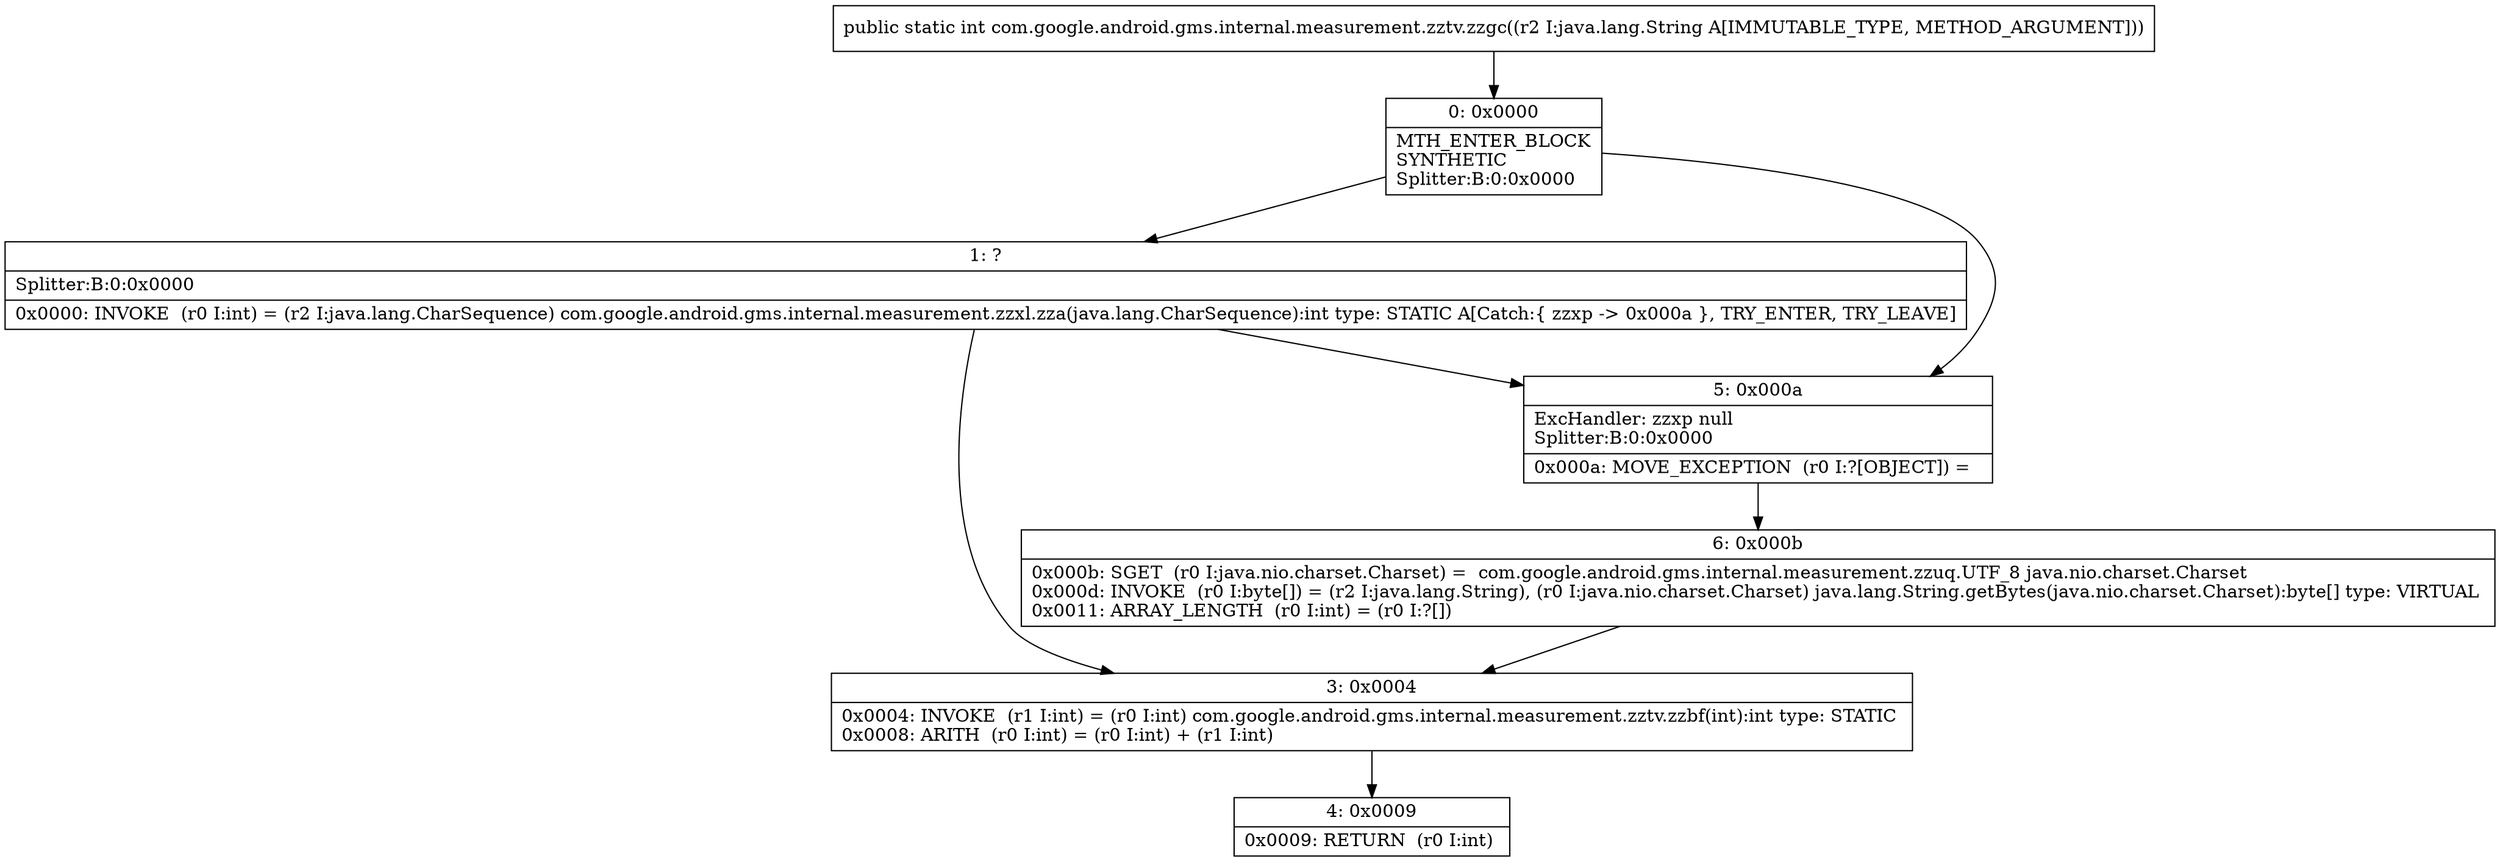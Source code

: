 digraph "CFG forcom.google.android.gms.internal.measurement.zztv.zzgc(Ljava\/lang\/String;)I" {
Node_0 [shape=record,label="{0\:\ 0x0000|MTH_ENTER_BLOCK\lSYNTHETIC\lSplitter:B:0:0x0000\l}"];
Node_1 [shape=record,label="{1\:\ ?|Splitter:B:0:0x0000\l|0x0000: INVOKE  (r0 I:int) = (r2 I:java.lang.CharSequence) com.google.android.gms.internal.measurement.zzxl.zza(java.lang.CharSequence):int type: STATIC A[Catch:\{ zzxp \-\> 0x000a \}, TRY_ENTER, TRY_LEAVE]\l}"];
Node_3 [shape=record,label="{3\:\ 0x0004|0x0004: INVOKE  (r1 I:int) = (r0 I:int) com.google.android.gms.internal.measurement.zztv.zzbf(int):int type: STATIC \l0x0008: ARITH  (r0 I:int) = (r0 I:int) + (r1 I:int) \l}"];
Node_4 [shape=record,label="{4\:\ 0x0009|0x0009: RETURN  (r0 I:int) \l}"];
Node_5 [shape=record,label="{5\:\ 0x000a|ExcHandler: zzxp null\lSplitter:B:0:0x0000\l|0x000a: MOVE_EXCEPTION  (r0 I:?[OBJECT]) =  \l}"];
Node_6 [shape=record,label="{6\:\ 0x000b|0x000b: SGET  (r0 I:java.nio.charset.Charset) =  com.google.android.gms.internal.measurement.zzuq.UTF_8 java.nio.charset.Charset \l0x000d: INVOKE  (r0 I:byte[]) = (r2 I:java.lang.String), (r0 I:java.nio.charset.Charset) java.lang.String.getBytes(java.nio.charset.Charset):byte[] type: VIRTUAL \l0x0011: ARRAY_LENGTH  (r0 I:int) = (r0 I:?[]) \l}"];
MethodNode[shape=record,label="{public static int com.google.android.gms.internal.measurement.zztv.zzgc((r2 I:java.lang.String A[IMMUTABLE_TYPE, METHOD_ARGUMENT])) }"];
MethodNode -> Node_0;
Node_0 -> Node_1;
Node_0 -> Node_5;
Node_1 -> Node_5;
Node_1 -> Node_3;
Node_3 -> Node_4;
Node_5 -> Node_6;
Node_6 -> Node_3;
}

